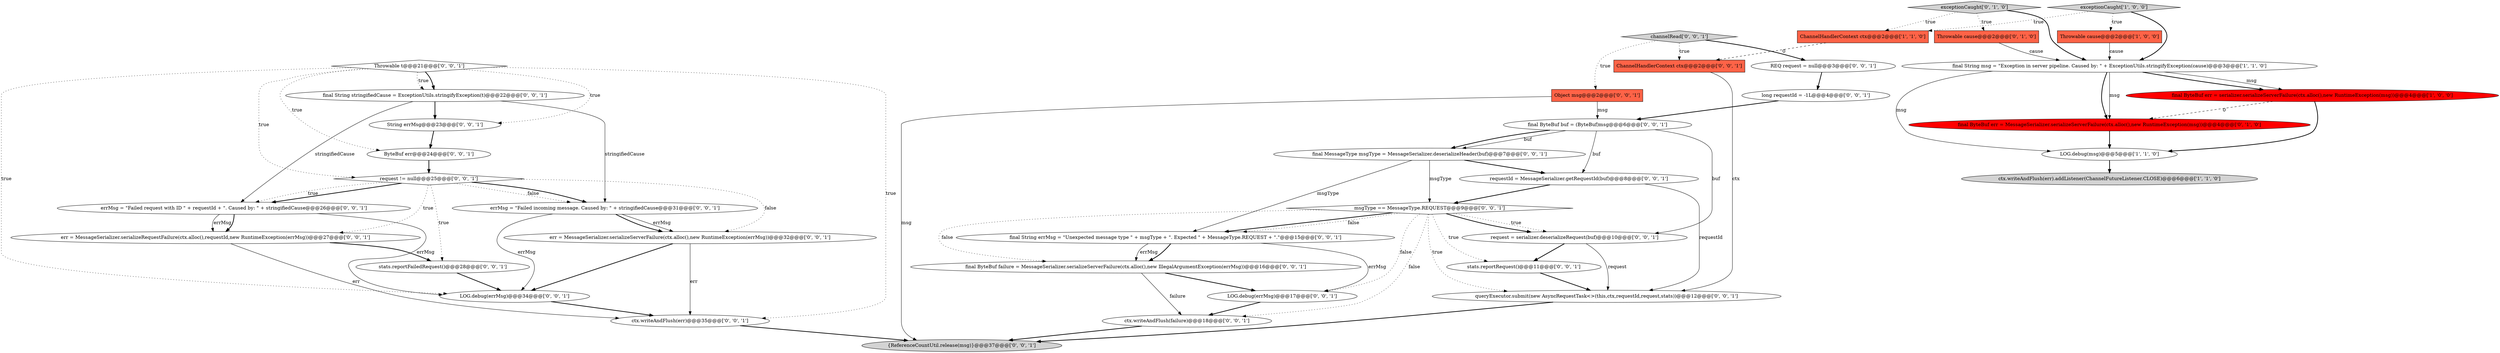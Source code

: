 digraph {
5 [style = filled, label = "ChannelHandlerContext ctx@@@2@@@['1', '1', '0']", fillcolor = tomato, shape = box image = "AAA0AAABBB1BBB"];
10 [style = filled, label = "request = serializer.deserializeRequest(buf)@@@10@@@['0', '0', '1']", fillcolor = white, shape = ellipse image = "AAA0AAABBB3BBB"];
27 [style = filled, label = "final String stringifiedCause = ExceptionUtils.stringifyException(t)@@@22@@@['0', '0', '1']", fillcolor = white, shape = ellipse image = "AAA0AAABBB3BBB"];
21 [style = filled, label = "ctx.writeAndFlush(err)@@@35@@@['0', '0', '1']", fillcolor = white, shape = ellipse image = "AAA0AAABBB3BBB"];
29 [style = filled, label = "final ByteBuf buf = (ByteBuf)msg@@@6@@@['0', '0', '1']", fillcolor = white, shape = ellipse image = "AAA0AAABBB3BBB"];
24 [style = filled, label = "ChannelHandlerContext ctx@@@2@@@['0', '0', '1']", fillcolor = tomato, shape = box image = "AAA0AAABBB3BBB"];
6 [style = filled, label = "LOG.debug(msg)@@@5@@@['1', '1', '0']", fillcolor = white, shape = ellipse image = "AAA0AAABBB1BBB"];
11 [style = filled, label = "REQ request = null@@@3@@@['0', '0', '1']", fillcolor = white, shape = ellipse image = "AAA0AAABBB3BBB"];
17 [style = filled, label = "errMsg = \"Failed request with ID \" + requestId + \". Caused by: \" + stringifiedCause@@@26@@@['0', '0', '1']", fillcolor = white, shape = ellipse image = "AAA0AAABBB3BBB"];
9 [style = filled, label = "exceptionCaught['0', '1', '0']", fillcolor = lightgray, shape = diamond image = "AAA0AAABBB2BBB"];
2 [style = filled, label = "final ByteBuf err = serializer.serializeServerFailure(ctx.alloc(),new RuntimeException(msg))@@@4@@@['1', '0', '0']", fillcolor = red, shape = ellipse image = "AAA1AAABBB1BBB"];
14 [style = filled, label = "requestId = MessageSerializer.getRequestId(buf)@@@8@@@['0', '0', '1']", fillcolor = white, shape = ellipse image = "AAA0AAABBB3BBB"];
19 [style = filled, label = "String errMsg@@@23@@@['0', '0', '1']", fillcolor = white, shape = ellipse image = "AAA0AAABBB3BBB"];
32 [style = filled, label = "final ByteBuf failure = MessageSerializer.serializeServerFailure(ctx.alloc(),new IllegalArgumentException(errMsg))@@@16@@@['0', '0', '1']", fillcolor = white, shape = ellipse image = "AAA0AAABBB3BBB"];
16 [style = filled, label = "Throwable t@@@21@@@['0', '0', '1']", fillcolor = white, shape = diamond image = "AAA0AAABBB3BBB"];
8 [style = filled, label = "Throwable cause@@@2@@@['0', '1', '0']", fillcolor = tomato, shape = box image = "AAA0AAABBB2BBB"];
35 [style = filled, label = "request != null@@@25@@@['0', '0', '1']", fillcolor = white, shape = diamond image = "AAA0AAABBB3BBB"];
20 [style = filled, label = "msgType == MessageType.REQUEST@@@9@@@['0', '0', '1']", fillcolor = white, shape = diamond image = "AAA0AAABBB3BBB"];
13 [style = filled, label = "Object msg@@@2@@@['0', '0', '1']", fillcolor = tomato, shape = box image = "AAA0AAABBB3BBB"];
0 [style = filled, label = "final String msg = \"Exception in server pipeline. Caused by: \" + ExceptionUtils.stringifyException(cause)@@@3@@@['1', '1', '0']", fillcolor = white, shape = ellipse image = "AAA0AAABBB1BBB"];
15 [style = filled, label = "errMsg = \"Failed incoming message. Caused by: \" + stringifiedCause@@@31@@@['0', '0', '1']", fillcolor = white, shape = ellipse image = "AAA0AAABBB3BBB"];
23 [style = filled, label = "long requestId = -1L@@@4@@@['0', '0', '1']", fillcolor = white, shape = ellipse image = "AAA0AAABBB3BBB"];
7 [style = filled, label = "final ByteBuf err = MessageSerializer.serializeServerFailure(ctx.alloc(),new RuntimeException(msg))@@@4@@@['0', '1', '0']", fillcolor = red, shape = ellipse image = "AAA1AAABBB2BBB"];
33 [style = filled, label = "stats.reportFailedRequest()@@@28@@@['0', '0', '1']", fillcolor = white, shape = ellipse image = "AAA0AAABBB3BBB"];
38 [style = filled, label = "channelRead['0', '0', '1']", fillcolor = lightgray, shape = diamond image = "AAA0AAABBB3BBB"];
12 [style = filled, label = "LOG.debug(errMsg)@@@34@@@['0', '0', '1']", fillcolor = white, shape = ellipse image = "AAA0AAABBB3BBB"];
18 [style = filled, label = "ByteBuf err@@@24@@@['0', '0', '1']", fillcolor = white, shape = ellipse image = "AAA0AAABBB3BBB"];
36 [style = filled, label = "stats.reportRequest()@@@11@@@['0', '0', '1']", fillcolor = white, shape = ellipse image = "AAA0AAABBB3BBB"];
25 [style = filled, label = "err = MessageSerializer.serializeServerFailure(ctx.alloc(),new RuntimeException(errMsg))@@@32@@@['0', '0', '1']", fillcolor = white, shape = ellipse image = "AAA0AAABBB3BBB"];
28 [style = filled, label = "ctx.writeAndFlush(failure)@@@18@@@['0', '0', '1']", fillcolor = white, shape = ellipse image = "AAA0AAABBB3BBB"];
30 [style = filled, label = "queryExecutor.submit(new AsyncRequestTask<>(this,ctx,requestId,request,stats))@@@12@@@['0', '0', '1']", fillcolor = white, shape = ellipse image = "AAA0AAABBB3BBB"];
1 [style = filled, label = "Throwable cause@@@2@@@['1', '0', '0']", fillcolor = tomato, shape = box image = "AAA0AAABBB1BBB"];
26 [style = filled, label = "final String errMsg = \"Unexpected message type \" + msgType + \". Expected \" + MessageType.REQUEST + \".\"@@@15@@@['0', '0', '1']", fillcolor = white, shape = ellipse image = "AAA0AAABBB3BBB"];
3 [style = filled, label = "exceptionCaught['1', '0', '0']", fillcolor = lightgray, shape = diamond image = "AAA0AAABBB1BBB"];
34 [style = filled, label = "err = MessageSerializer.serializeRequestFailure(ctx.alloc(),requestId,new RuntimeException(errMsg))@@@27@@@['0', '0', '1']", fillcolor = white, shape = ellipse image = "AAA0AAABBB3BBB"];
4 [style = filled, label = "ctx.writeAndFlush(err).addListener(ChannelFutureListener.CLOSE)@@@6@@@['1', '1', '0']", fillcolor = lightgray, shape = ellipse image = "AAA0AAABBB1BBB"];
22 [style = filled, label = "{ReferenceCountUtil.release(msg)}@@@37@@@['0', '0', '1']", fillcolor = lightgray, shape = ellipse image = "AAA0AAABBB3BBB"];
37 [style = filled, label = "LOG.debug(errMsg)@@@17@@@['0', '0', '1']", fillcolor = white, shape = ellipse image = "AAA0AAABBB3BBB"];
31 [style = filled, label = "final MessageType msgType = MessageSerializer.deserializeHeader(buf)@@@7@@@['0', '0', '1']", fillcolor = white, shape = ellipse image = "AAA0AAABBB3BBB"];
17->34 [style = solid, label="errMsg"];
1->0 [style = solid, label="cause"];
15->25 [style = solid, label="errMsg"];
15->12 [style = solid, label="errMsg"];
37->28 [style = bold, label=""];
32->37 [style = bold, label=""];
2->6 [style = bold, label=""];
20->26 [style = bold, label=""];
15->25 [style = bold, label=""];
5->24 [style = dashed, label="0"];
20->36 [style = dotted, label="true"];
23->29 [style = bold, label=""];
35->15 [style = dotted, label="false"];
0->6 [style = solid, label="msg"];
10->30 [style = solid, label="request"];
20->30 [style = dotted, label="true"];
18->35 [style = bold, label=""];
32->28 [style = solid, label="failure"];
27->19 [style = bold, label=""];
0->2 [style = solid, label="msg"];
29->10 [style = solid, label="buf"];
14->20 [style = bold, label=""];
31->14 [style = bold, label=""];
13->22 [style = solid, label="msg"];
19->18 [style = bold, label=""];
26->32 [style = bold, label=""];
14->30 [style = solid, label="requestId"];
12->21 [style = bold, label=""];
38->11 [style = bold, label=""];
38->13 [style = dotted, label="true"];
34->33 [style = bold, label=""];
29->31 [style = solid, label="buf"];
20->32 [style = dotted, label="false"];
35->33 [style = dotted, label="true"];
2->7 [style = dashed, label="0"];
3->0 [style = bold, label=""];
0->7 [style = bold, label=""];
9->8 [style = dotted, label="true"];
38->24 [style = dotted, label="true"];
6->4 [style = bold, label=""];
36->30 [style = bold, label=""];
25->21 [style = solid, label="err"];
17->34 [style = bold, label=""];
3->5 [style = dotted, label="true"];
21->22 [style = bold, label=""];
20->10 [style = dotted, label="true"];
7->6 [style = bold, label=""];
0->7 [style = solid, label="msg"];
35->17 [style = bold, label=""];
16->21 [style = dotted, label="true"];
3->1 [style = dotted, label="true"];
16->18 [style = dotted, label="true"];
29->14 [style = solid, label="buf"];
26->37 [style = solid, label="errMsg"];
16->27 [style = bold, label=""];
35->15 [style = bold, label=""];
16->35 [style = dotted, label="true"];
27->17 [style = solid, label="stringifiedCause"];
33->12 [style = bold, label=""];
35->25 [style = dotted, label="false"];
27->15 [style = solid, label="stringifiedCause"];
34->21 [style = solid, label="err"];
16->27 [style = dotted, label="true"];
20->28 [style = dotted, label="false"];
13->29 [style = solid, label="msg"];
20->26 [style = dotted, label="false"];
28->22 [style = bold, label=""];
9->5 [style = dotted, label="true"];
31->26 [style = solid, label="msgType"];
16->19 [style = dotted, label="true"];
31->20 [style = solid, label="msgType"];
30->22 [style = bold, label=""];
24->30 [style = solid, label="ctx"];
16->12 [style = dotted, label="true"];
9->0 [style = bold, label=""];
26->32 [style = solid, label="errMsg"];
29->31 [style = bold, label=""];
0->2 [style = bold, label=""];
8->0 [style = solid, label="cause"];
10->36 [style = bold, label=""];
20->10 [style = bold, label=""];
25->12 [style = bold, label=""];
17->12 [style = solid, label="errMsg"];
35->34 [style = dotted, label="true"];
35->17 [style = dotted, label="true"];
20->37 [style = dotted, label="false"];
11->23 [style = bold, label=""];
}
